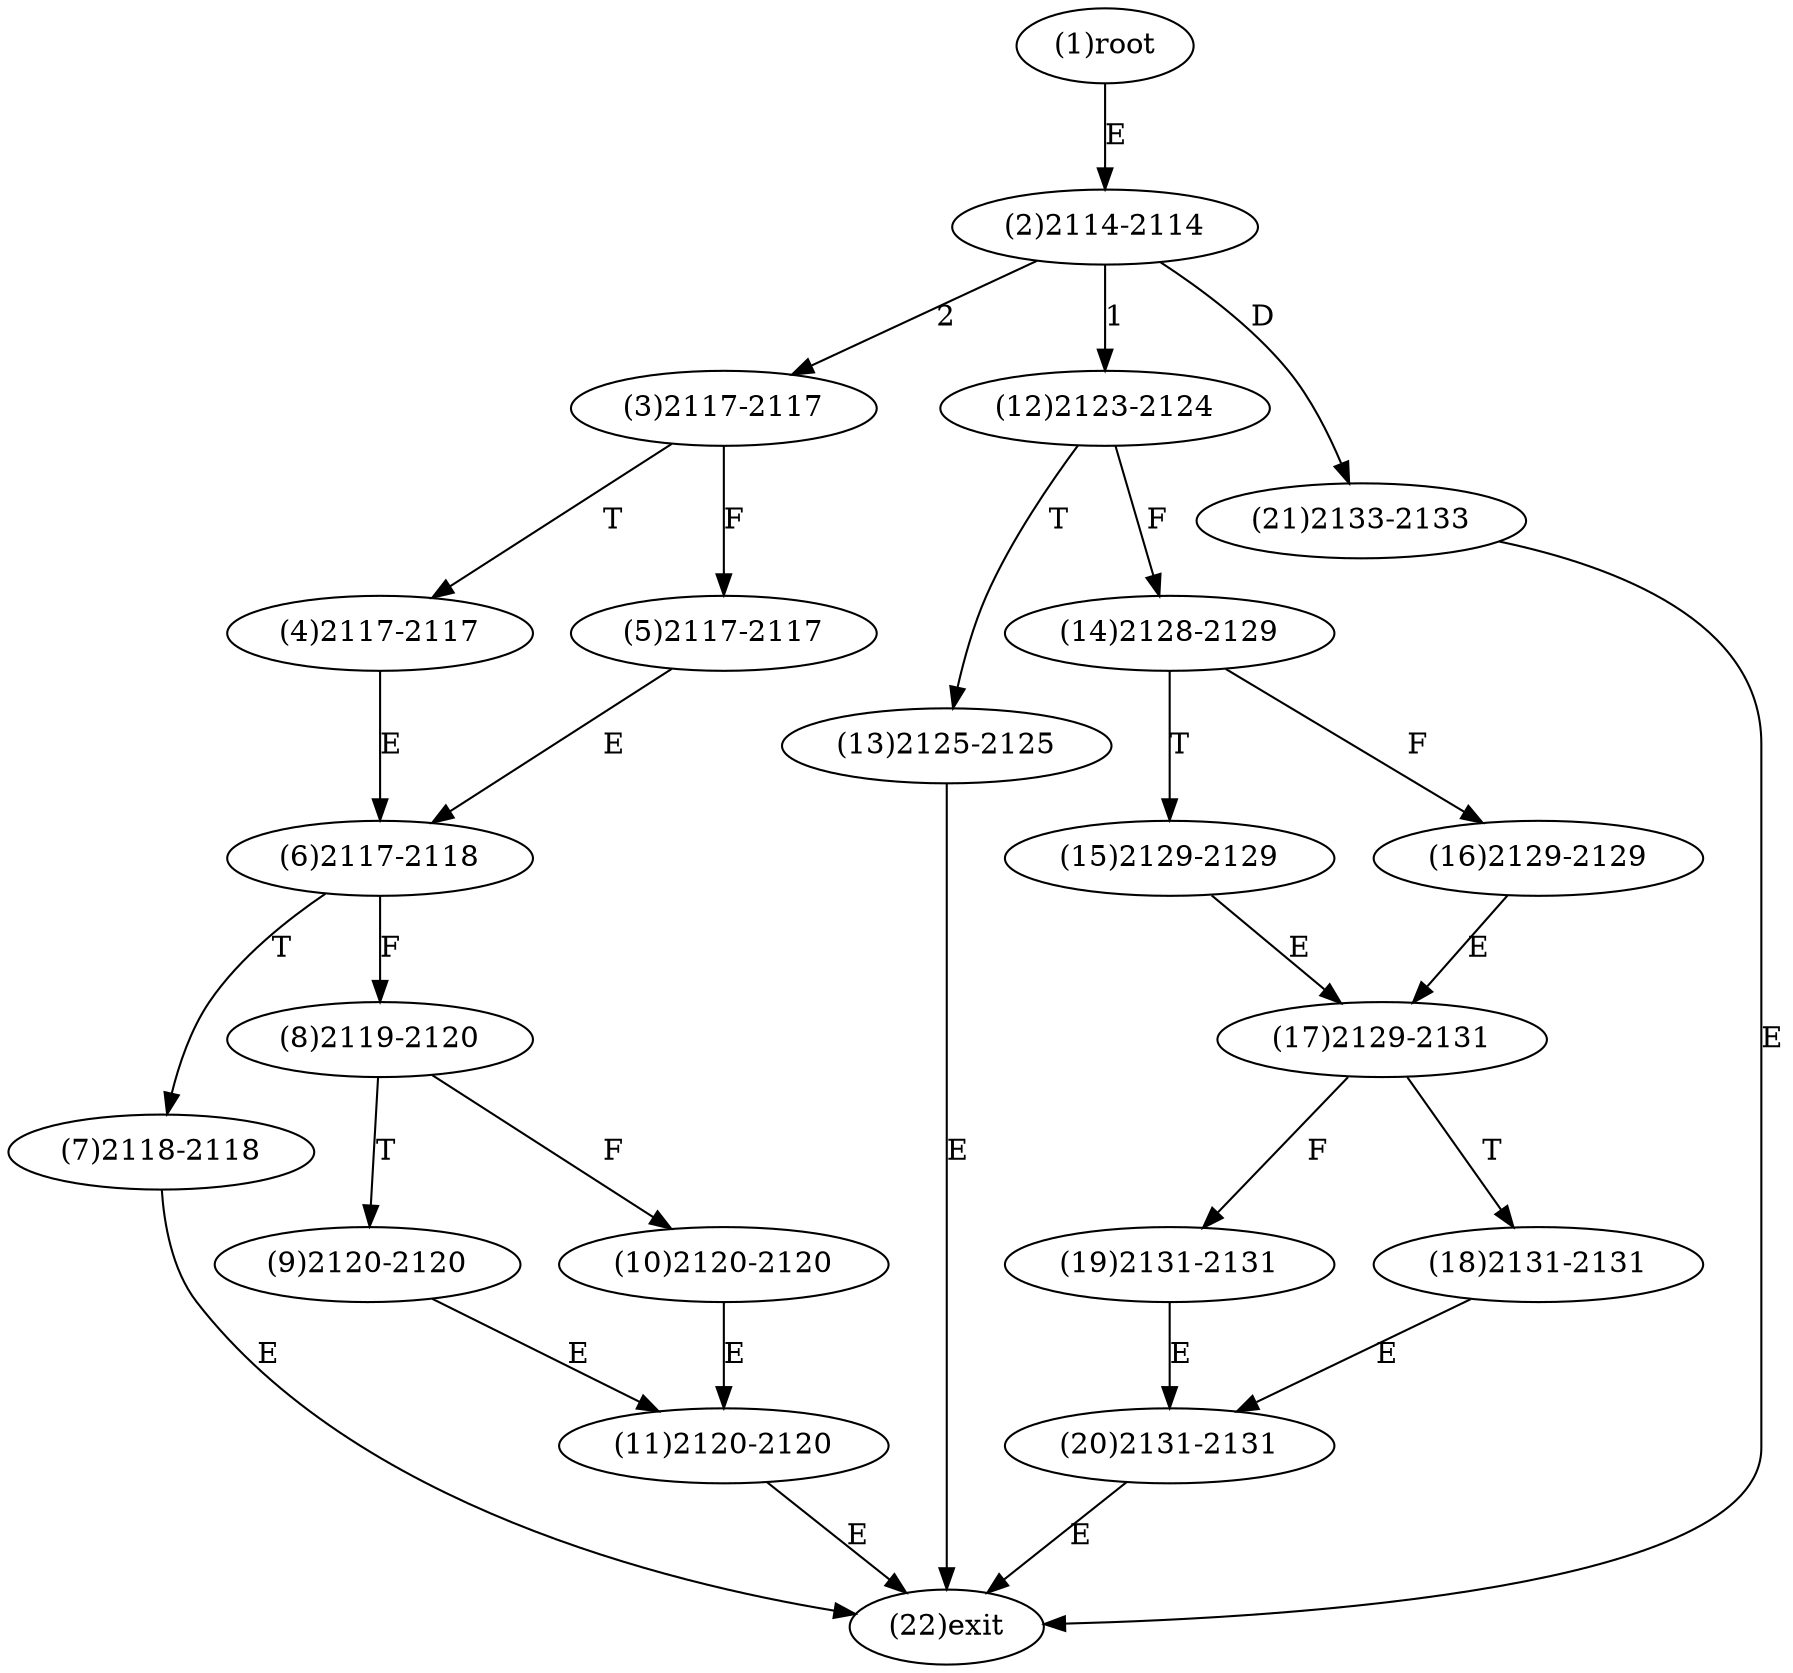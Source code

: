 digraph "" { 
1[ label="(1)root"];
2[ label="(2)2114-2114"];
3[ label="(3)2117-2117"];
4[ label="(4)2117-2117"];
5[ label="(5)2117-2117"];
6[ label="(6)2117-2118"];
7[ label="(7)2118-2118"];
8[ label="(8)2119-2120"];
9[ label="(9)2120-2120"];
10[ label="(10)2120-2120"];
11[ label="(11)2120-2120"];
12[ label="(12)2123-2124"];
13[ label="(13)2125-2125"];
14[ label="(14)2128-2129"];
15[ label="(15)2129-2129"];
17[ label="(17)2129-2131"];
16[ label="(16)2129-2129"];
19[ label="(19)2131-2131"];
18[ label="(18)2131-2131"];
21[ label="(21)2133-2133"];
20[ label="(20)2131-2131"];
22[ label="(22)exit"];
1->2[ label="E"];
2->12[ label="1"];
2->3[ label="2"];
2->21[ label="D"];
3->5[ label="F"];
3->4[ label="T"];
4->6[ label="E"];
5->6[ label="E"];
6->8[ label="F"];
6->7[ label="T"];
7->22[ label="E"];
8->10[ label="F"];
8->9[ label="T"];
9->11[ label="E"];
10->11[ label="E"];
11->22[ label="E"];
12->14[ label="F"];
12->13[ label="T"];
13->22[ label="E"];
14->16[ label="F"];
14->15[ label="T"];
15->17[ label="E"];
16->17[ label="E"];
17->19[ label="F"];
17->18[ label="T"];
18->20[ label="E"];
19->20[ label="E"];
20->22[ label="E"];
21->22[ label="E"];
}